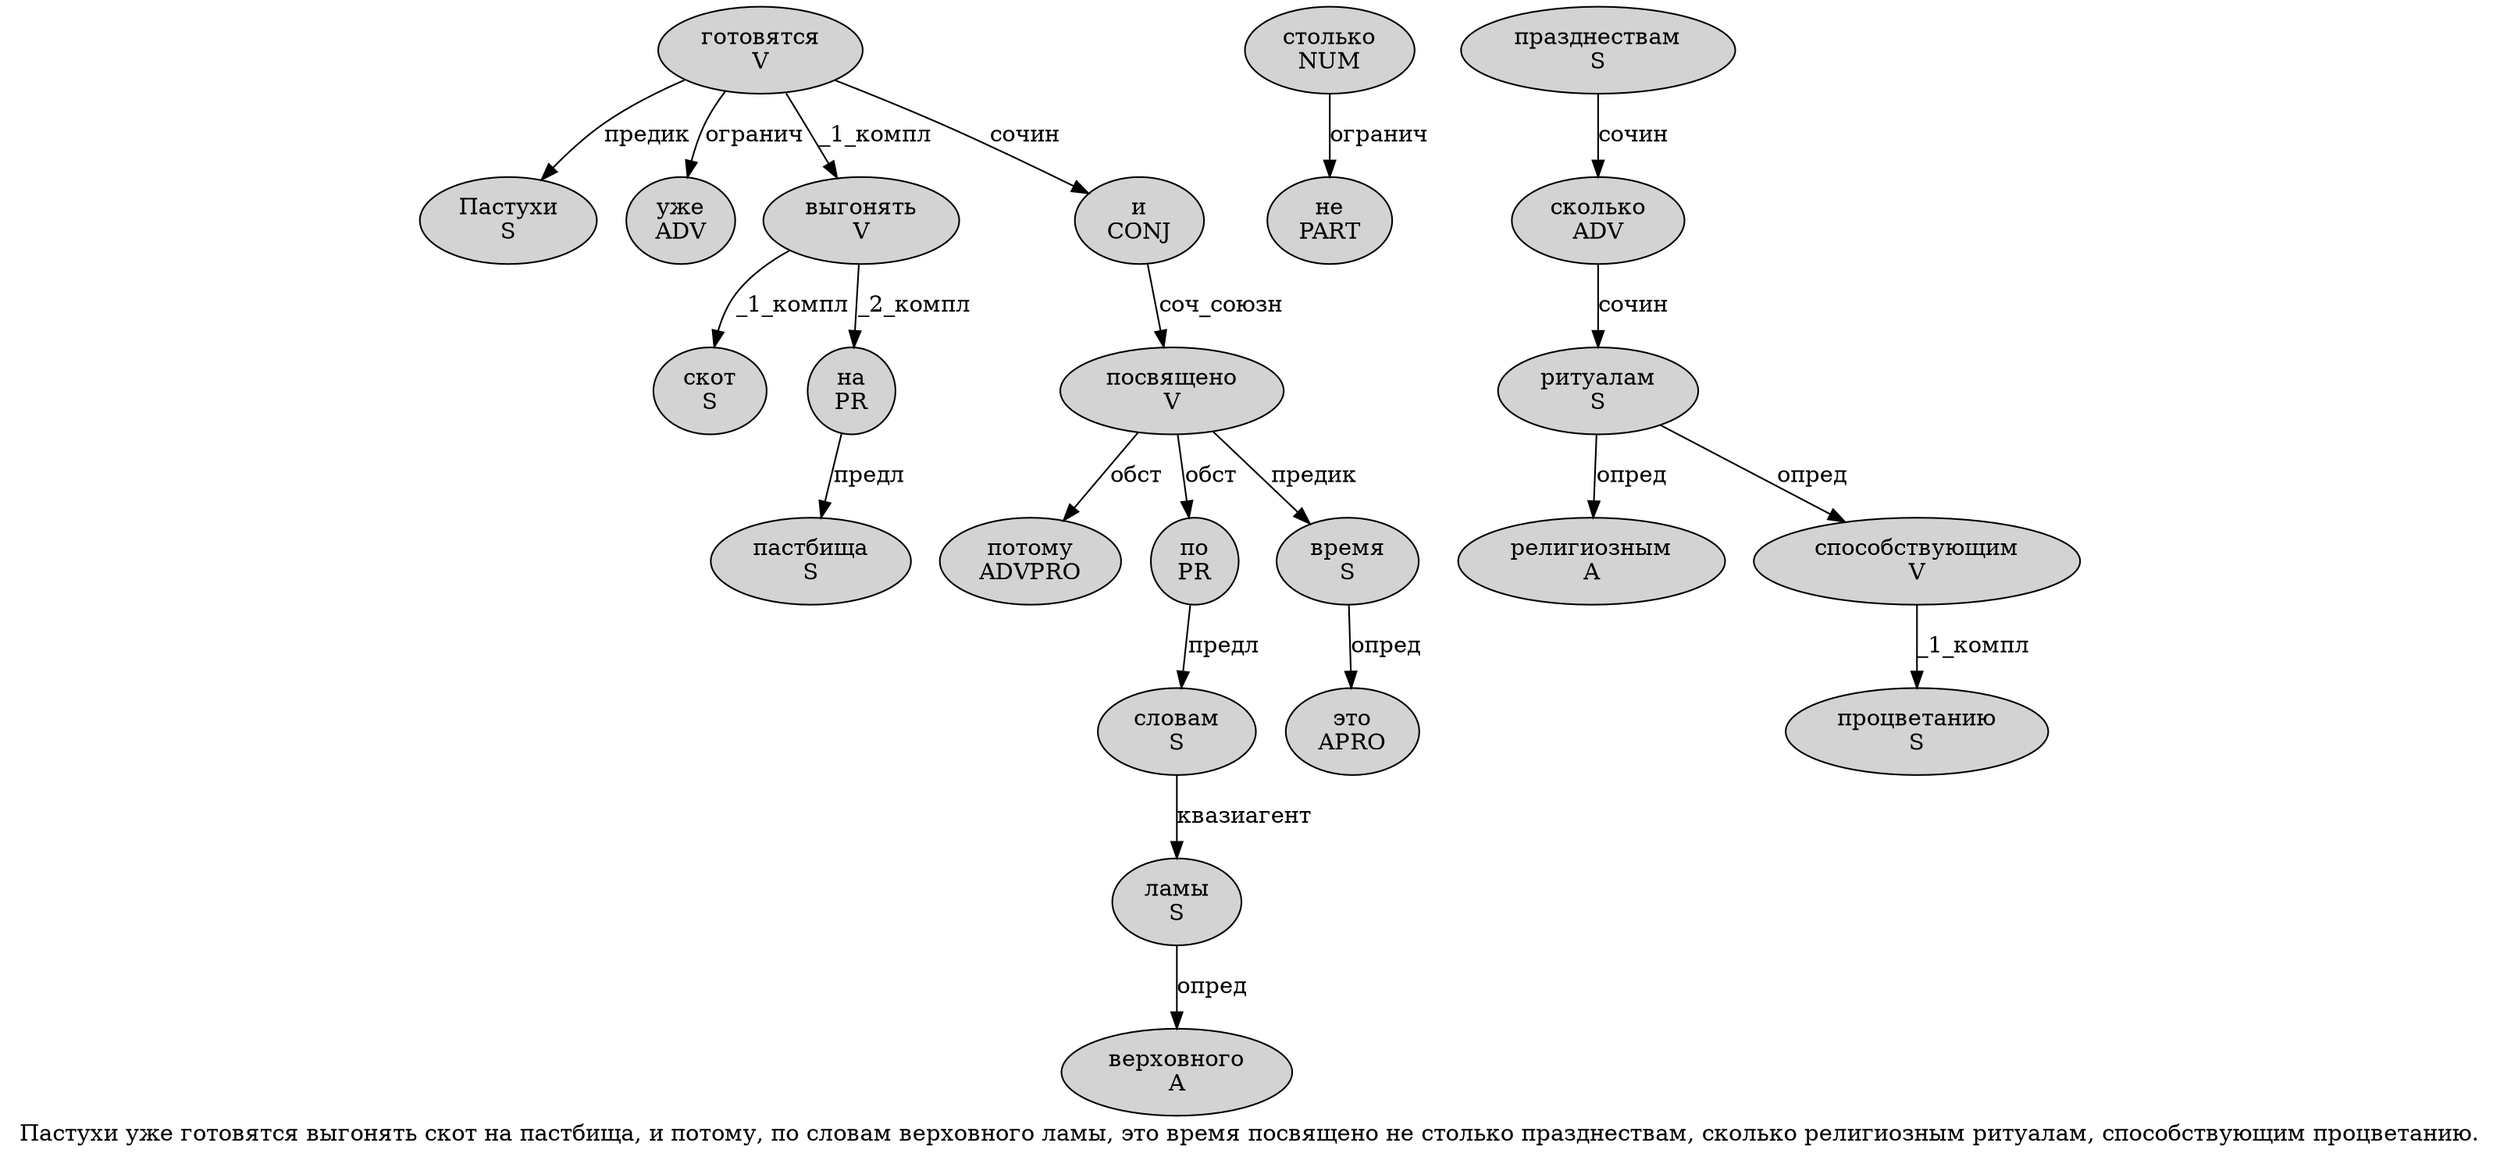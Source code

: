 digraph SENTENCE_1341 {
	graph [label="Пастухи уже готовятся выгонять скот на пастбища, и потому, по словам верховного ламы, это время посвящено не столько празднествам, сколько религиозным ритуалам, способствующим процветанию."]
	node [style=filled]
		0 [label="Пастухи
S" color="" fillcolor=lightgray penwidth=1 shape=ellipse]
		1 [label="уже
ADV" color="" fillcolor=lightgray penwidth=1 shape=ellipse]
		2 [label="готовятся
V" color="" fillcolor=lightgray penwidth=1 shape=ellipse]
		3 [label="выгонять
V" color="" fillcolor=lightgray penwidth=1 shape=ellipse]
		4 [label="скот
S" color="" fillcolor=lightgray penwidth=1 shape=ellipse]
		5 [label="на
PR" color="" fillcolor=lightgray penwidth=1 shape=ellipse]
		6 [label="пастбища
S" color="" fillcolor=lightgray penwidth=1 shape=ellipse]
		8 [label="и
CONJ" color="" fillcolor=lightgray penwidth=1 shape=ellipse]
		9 [label="потому
ADVPRO" color="" fillcolor=lightgray penwidth=1 shape=ellipse]
		11 [label="по
PR" color="" fillcolor=lightgray penwidth=1 shape=ellipse]
		12 [label="словам
S" color="" fillcolor=lightgray penwidth=1 shape=ellipse]
		13 [label="верховного
A" color="" fillcolor=lightgray penwidth=1 shape=ellipse]
		14 [label="ламы
S" color="" fillcolor=lightgray penwidth=1 shape=ellipse]
		16 [label="это
APRO" color="" fillcolor=lightgray penwidth=1 shape=ellipse]
		17 [label="время
S" color="" fillcolor=lightgray penwidth=1 shape=ellipse]
		18 [label="посвящено
V" color="" fillcolor=lightgray penwidth=1 shape=ellipse]
		19 [label="не
PART" color="" fillcolor=lightgray penwidth=1 shape=ellipse]
		20 [label="столько
NUM" color="" fillcolor=lightgray penwidth=1 shape=ellipse]
		21 [label="празднествам
S" color="" fillcolor=lightgray penwidth=1 shape=ellipse]
		23 [label="сколько
ADV" color="" fillcolor=lightgray penwidth=1 shape=ellipse]
		24 [label="религиозным
A" color="" fillcolor=lightgray penwidth=1 shape=ellipse]
		25 [label="ритуалам
S" color="" fillcolor=lightgray penwidth=1 shape=ellipse]
		27 [label="способствующим
V" color="" fillcolor=lightgray penwidth=1 shape=ellipse]
		28 [label="процветанию
S" color="" fillcolor=lightgray penwidth=1 shape=ellipse]
			2 -> 0 [label="предик"]
			2 -> 1 [label="огранич"]
			2 -> 3 [label="_1_компл"]
			2 -> 8 [label="сочин"]
			8 -> 18 [label="соч_союзн"]
			3 -> 4 [label="_1_компл"]
			3 -> 5 [label="_2_компл"]
			11 -> 12 [label="предл"]
			17 -> 16 [label="опред"]
			5 -> 6 [label="предл"]
			20 -> 19 [label="огранич"]
			14 -> 13 [label="опред"]
			18 -> 9 [label="обст"]
			18 -> 11 [label="обст"]
			18 -> 17 [label="предик"]
			12 -> 14 [label="квазиагент"]
			25 -> 24 [label="опред"]
			25 -> 27 [label="опред"]
			23 -> 25 [label="сочин"]
			27 -> 28 [label="_1_компл"]
			21 -> 23 [label="сочин"]
}